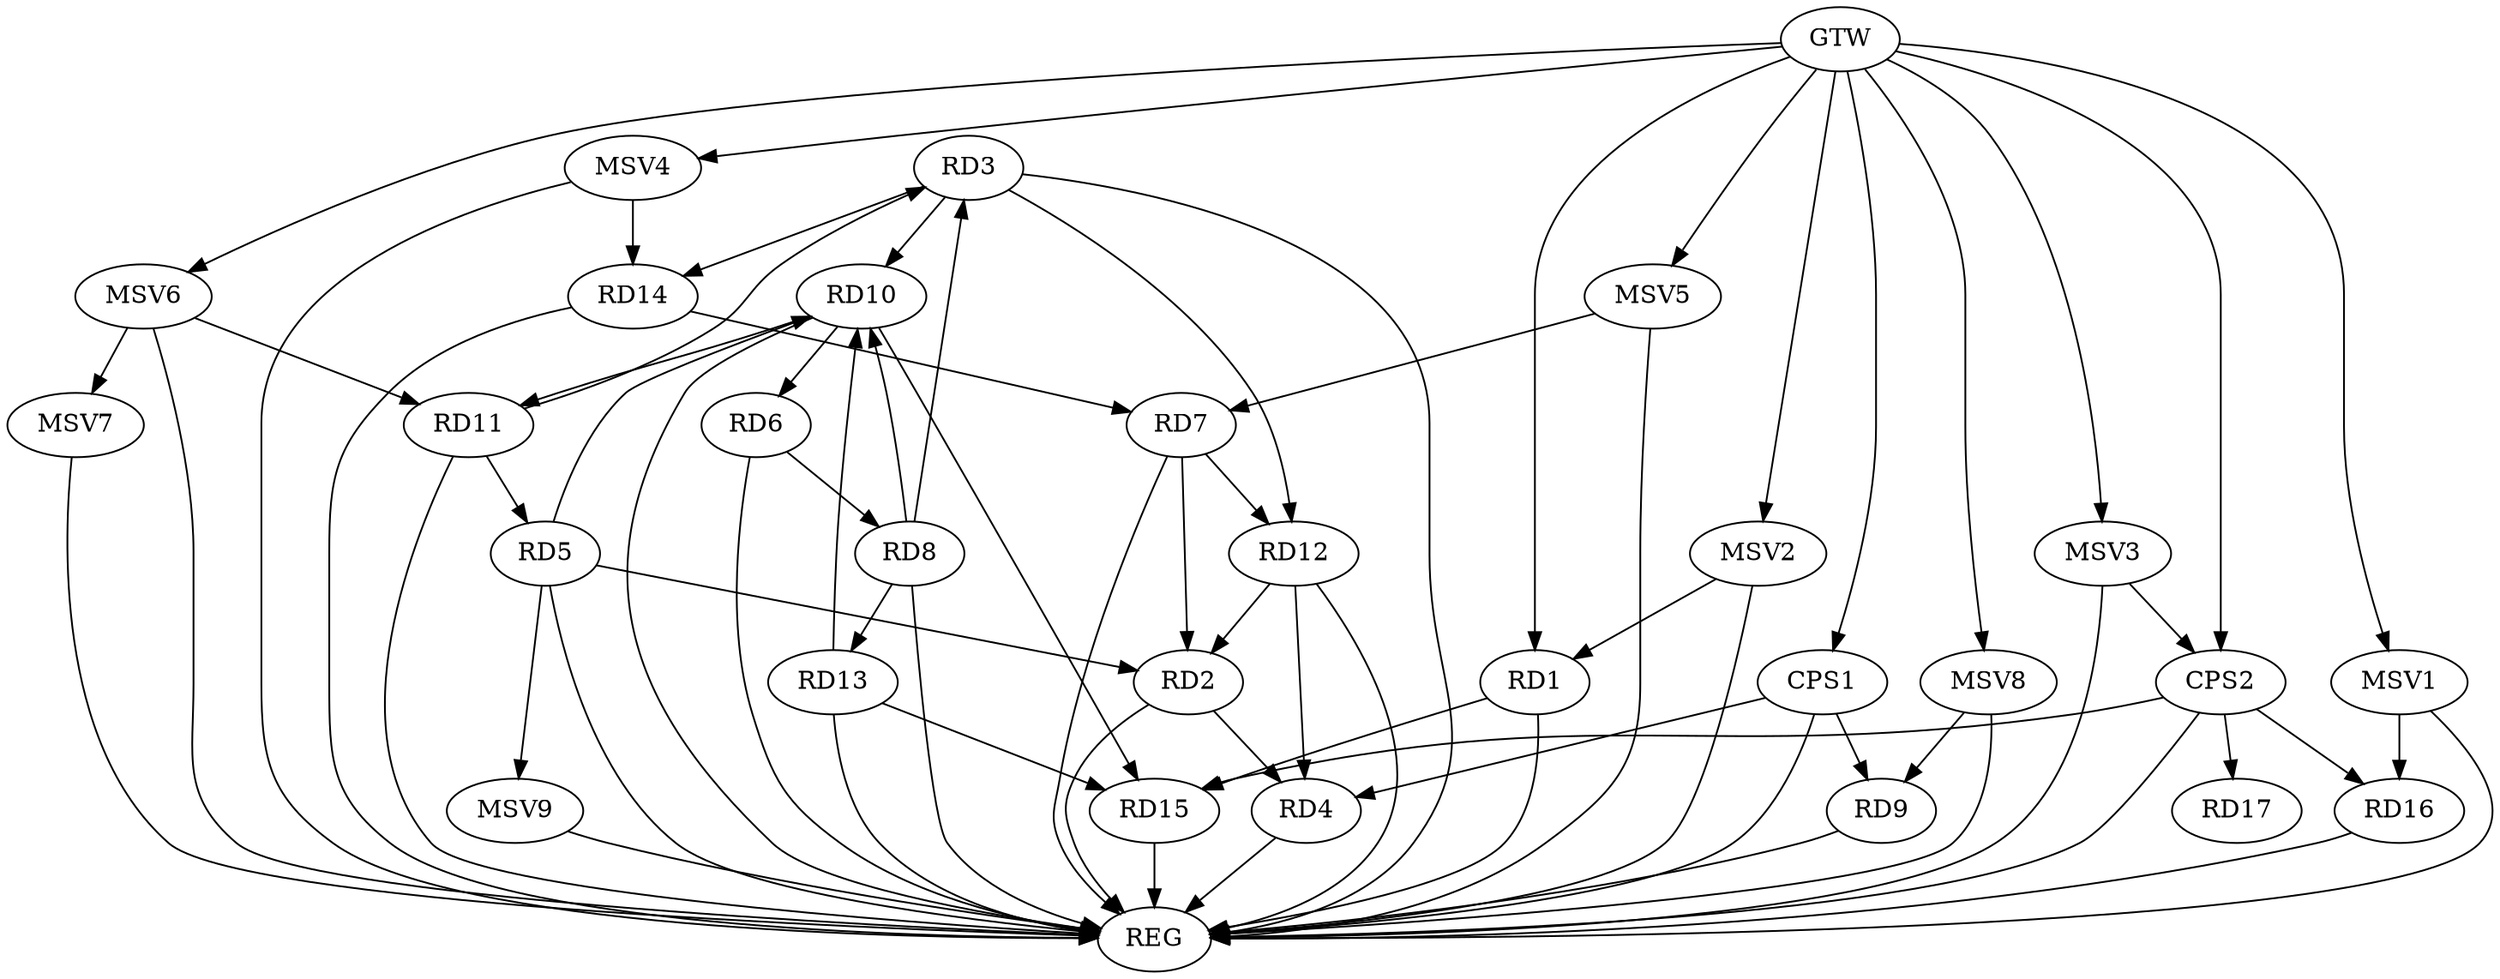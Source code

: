 strict digraph G {
  RD1 [ label="RD1" ];
  RD2 [ label="RD2" ];
  RD3 [ label="RD3" ];
  RD4 [ label="RD4" ];
  RD5 [ label="RD5" ];
  RD6 [ label="RD6" ];
  RD7 [ label="RD7" ];
  RD8 [ label="RD8" ];
  RD9 [ label="RD9" ];
  RD10 [ label="RD10" ];
  RD11 [ label="RD11" ];
  RD12 [ label="RD12" ];
  RD13 [ label="RD13" ];
  RD14 [ label="RD14" ];
  RD15 [ label="RD15" ];
  RD16 [ label="RD16" ];
  RD17 [ label="RD17" ];
  CPS1 [ label="CPS1" ];
  CPS2 [ label="CPS2" ];
  GTW [ label="GTW" ];
  REG [ label="REG" ];
  MSV1 [ label="MSV1" ];
  MSV2 [ label="MSV2" ];
  MSV3 [ label="MSV3" ];
  MSV4 [ label="MSV4" ];
  MSV5 [ label="MSV5" ];
  MSV6 [ label="MSV6" ];
  MSV7 [ label="MSV7" ];
  MSV8 [ label="MSV8" ];
  MSV9 [ label="MSV9" ];
  RD1 -> RD15;
  RD2 -> RD4;
  RD5 -> RD2;
  RD7 -> RD2;
  RD12 -> RD2;
  RD8 -> RD3;
  RD3 -> RD10;
  RD11 -> RD3;
  RD3 -> RD12;
  RD3 -> RD14;
  RD12 -> RD4;
  RD5 -> RD10;
  RD11 -> RD5;
  RD6 -> RD8;
  RD10 -> RD6;
  RD7 -> RD12;
  RD14 -> RD7;
  RD8 -> RD10;
  RD8 -> RD13;
  RD10 -> RD11;
  RD13 -> RD10;
  RD10 -> RD15;
  RD13 -> RD15;
  CPS1 -> RD4;
  CPS1 -> RD9;
  CPS2 -> RD15;
  CPS2 -> RD16;
  CPS2 -> RD17;
  GTW -> RD1;
  GTW -> CPS1;
  GTW -> CPS2;
  RD1 -> REG;
  RD2 -> REG;
  RD3 -> REG;
  RD4 -> REG;
  RD5 -> REG;
  RD6 -> REG;
  RD7 -> REG;
  RD8 -> REG;
  RD9 -> REG;
  RD10 -> REG;
  RD11 -> REG;
  RD12 -> REG;
  RD13 -> REG;
  RD14 -> REG;
  RD15 -> REG;
  RD16 -> REG;
  CPS1 -> REG;
  CPS2 -> REG;
  MSV1 -> RD16;
  GTW -> MSV1;
  MSV1 -> REG;
  MSV2 -> RD1;
  GTW -> MSV2;
  MSV2 -> REG;
  MSV3 -> CPS2;
  GTW -> MSV3;
  MSV3 -> REG;
  MSV4 -> RD14;
  GTW -> MSV4;
  MSV4 -> REG;
  MSV5 -> RD7;
  GTW -> MSV5;
  MSV5 -> REG;
  MSV6 -> RD11;
  GTW -> MSV6;
  MSV6 -> REG;
  MSV6 -> MSV7;
  MSV7 -> REG;
  MSV8 -> RD9;
  GTW -> MSV8;
  MSV8 -> REG;
  RD5 -> MSV9;
  MSV9 -> REG;
}
